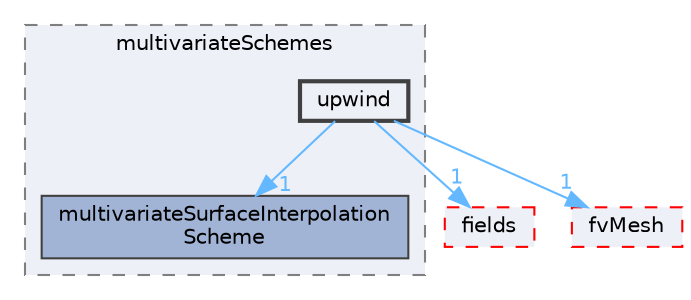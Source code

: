 digraph "src/finiteVolume/interpolation/surfaceInterpolation/multivariateSchemes/upwind"
{
 // LATEX_PDF_SIZE
  bgcolor="transparent";
  edge [fontname=Helvetica,fontsize=10,labelfontname=Helvetica,labelfontsize=10];
  node [fontname=Helvetica,fontsize=10,shape=box,height=0.2,width=0.4];
  compound=true
  subgraph clusterdir_5f7556748bbd257c389f2aea3abf7cc0 {
    graph [ bgcolor="#edf0f7", pencolor="grey50", label="multivariateSchemes", fontname=Helvetica,fontsize=10 style="filled,dashed", URL="dir_5f7556748bbd257c389f2aea3abf7cc0.html",tooltip=""]
  dir_453c5c19221ab1f3df2671f95412c703 [label="multivariateSurfaceInterpolation\lScheme", fillcolor="#a2b4d6", color="grey25", style="filled", URL="dir_453c5c19221ab1f3df2671f95412c703.html",tooltip=""];
  dir_9ea6ef1bd2cb61183a2a8fcfd8152727 [label="upwind", fillcolor="#edf0f7", color="grey25", style="filled,bold", URL="dir_9ea6ef1bd2cb61183a2a8fcfd8152727.html",tooltip=""];
  }
  dir_25ab4a83a983f7bb7a38b7f63bb141b7 [label="fields", fillcolor="#edf0f7", color="red", style="filled,dashed", URL="dir_25ab4a83a983f7bb7a38b7f63bb141b7.html",tooltip=""];
  dir_c382fa095c9c33d8673c0dd60aaef275 [label="fvMesh", fillcolor="#edf0f7", color="red", style="filled,dashed", URL="dir_c382fa095c9c33d8673c0dd60aaef275.html",tooltip=""];
  dir_9ea6ef1bd2cb61183a2a8fcfd8152727->dir_25ab4a83a983f7bb7a38b7f63bb141b7 [headlabel="1", labeldistance=1.5 headhref="dir_004238_001332.html" href="dir_004238_001332.html" color="steelblue1" fontcolor="steelblue1"];
  dir_9ea6ef1bd2cb61183a2a8fcfd8152727->dir_453c5c19221ab1f3df2671f95412c703 [headlabel="1", labeldistance=1.5 headhref="dir_004238_002505.html" href="dir_004238_002505.html" color="steelblue1" fontcolor="steelblue1"];
  dir_9ea6ef1bd2cb61183a2a8fcfd8152727->dir_c382fa095c9c33d8673c0dd60aaef275 [headlabel="1", labeldistance=1.5 headhref="dir_004238_001544.html" href="dir_004238_001544.html" color="steelblue1" fontcolor="steelblue1"];
}
